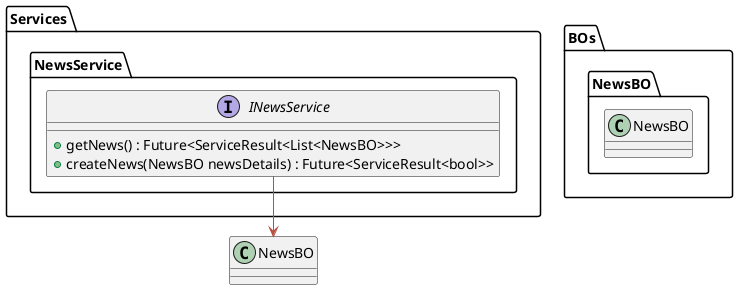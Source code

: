 @startuml Daigram of the Services
!define POSITIVERESPONSE 90EE90
!define NEGATIVEERESPONSE EFBBBB
!define NUETRALRESPONSE F2DC79

skinparam sequence{
    ParticipantBackgroundColor #A7BEAE
    LifeLineBackgroundColor #E7E8D1
    LifeLineBorderColor #2C5F2D
    ActorBackgroundColor #FC766AFF
    ActorBorderColor #FC766AFF
    ArrowColor #B85042
    ArrowFontColor #234E70

}
package Services{
    package NewsService{
        Interface INewsService{
            + getNews() : Future<ServiceResult<List<NewsBO>>>
            + createNews(NewsBO newsDetails) : Future<ServiceResult<bool>>
        }
    }
}
package BOs{
    package NewsBO{
        class NewsBO{
        }
    }
}

INewsService-->NewsBO


newpage
skinparam sequence{
    ParticipantBackgroundColor #A7BEAE
    LifeLineBackgroundColor #E7E8D1
    LifeLineBorderColor #2C5F2D
    ActorBackgroundColor #FC766AFF
    ActorBorderColor #FC766AFF
    ArrowColor #B85042
    ArrowFontColor #234E70

}
package Services{
    package NewsService{
        interface INewsService{
            + getNews() : Future<ServiceResult<List<NewsBO>>>
        }
    }
}

package Pages{
    package HomeScreen{
        class HomeScreenVM{
            + fetchAllNews():Future<void>
        }
    }
}

INewsService<--HomeScreenVM

newpage
skinparam sequence{
    ParticipantBackgroundColor #A7BEAE
    LifeLineBackgroundColor #E7E8D1
    LifeLineBorderColor #2C5F2D
    ActorBackgroundColor #FC766AFF
    ActorBorderColor #FC766AFF
    ArrowColor #B85042
    ArrowFontColor #234E70

}
package Services{
    package NewsService{
        interface INewsService{
            + createNews(NewsBO newsDetails) :  Future<ServiceResult<bool>>
        }
    }
}

package Pages{
    package HomeScreen{
        class HomeScreenVM{
            + createNewsDetails() : Future<void>
        }
    }
}
INewsService<--HomeScreenVM